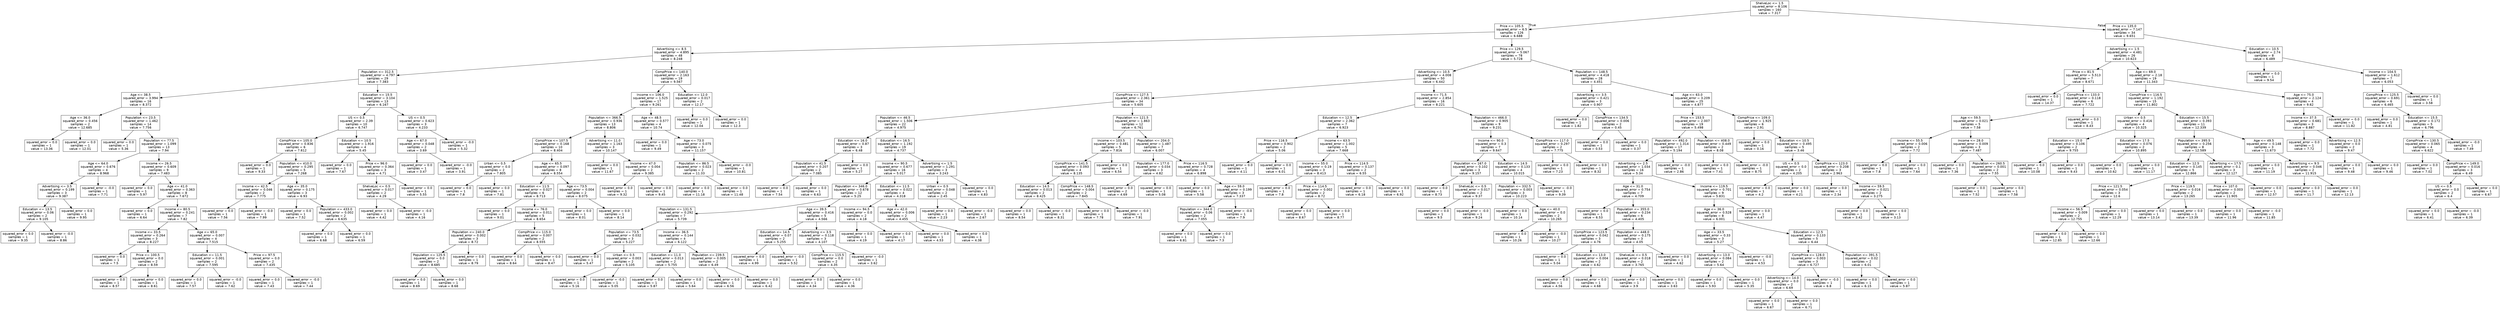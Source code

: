 digraph Tree {
node [shape=box, fontname="helvetica"] ;
edge [fontname="helvetica"] ;
0 [label="ShelveLoc <= 1.5\nsquared_error = 8.106\nsamples = 160\nvalue = 7.317"] ;
1 [label="Price <= 105.5\nsquared_error = 6.5\nsamples = 126\nvalue = 6.688"] ;
0 -> 1 [labeldistance=2.5, labelangle=45, headlabel="True"] ;
2 [label="Advertising <= 8.5\nsquared_error = 4.895\nsamples = 48\nvalue = 8.248"] ;
1 -> 2 ;
3 [label="Population <= 312.5\nsquared_error = 4.797\nsamples = 29\nvalue = 7.383"] ;
2 -> 3 ;
4 [label="Age <= 38.5\nsquared_error = 3.994\nsamples = 16\nvalue = 8.372"] ;
3 -> 4 ;
5 [label="Age <= 36.0\nsquared_error = 0.456\nsamples = 2\nvalue = 12.685"] ;
4 -> 5 ;
6 [label="squared_error = 0.0\nsamples = 1\nvalue = 13.36"] ;
5 -> 6 ;
7 [label="squared_error = 0.0\nsamples = 1\nvalue = 12.01"] ;
5 -> 7 ;
8 [label="Population <= 23.5\nsquared_error = 1.462\nsamples = 14\nvalue = 7.756"] ;
4 -> 8 ;
9 [label="squared_error = 0.0\nsamples = 1\nvalue = 5.36"] ;
8 -> 9 ;
10 [label="Population <= 77.5\nsquared_error = 1.099\nsamples = 13\nvalue = 7.94"] ;
8 -> 10 ;
11 [label="Age <= 64.0\nsquared_error = 0.676\nsamples = 4\nvalue = 8.968"] ;
10 -> 11 ;
12 [label="Advertising <= 3.5\nsquared_error = 0.199\nsamples = 3\nvalue = 9.387"] ;
11 -> 12 ;
13 [label="Education <= 13.5\nsquared_error = 0.06\nsamples = 2\nvalue = 9.105"] ;
12 -> 13 ;
14 [label="squared_error = 0.0\nsamples = 1\nvalue = 9.35"] ;
13 -> 14 ;
15 [label="squared_error = -0.0\nsamples = 1\nvalue = 8.86"] ;
13 -> 15 ;
16 [label="squared_error = 0.0\nsamples = 1\nvalue = 9.95"] ;
12 -> 16 ;
17 [label="squared_error = -0.0\nsamples = 1\nvalue = 7.71"] ;
11 -> 17 ;
18 [label="Income <= 26.5\nsquared_error = 0.609\nsamples = 9\nvalue = 7.483"] ;
10 -> 18 ;
19 [label="squared_error = 0.0\nsamples = 1\nvalue = 5.97"] ;
18 -> 19 ;
20 [label="Age <= 41.0\nsquared_error = 0.363\nsamples = 8\nvalue = 7.672"] ;
18 -> 20 ;
21 [label="squared_error = 0.0\nsamples = 1\nvalue = 6.64"] ;
20 -> 21 ;
22 [label="Income <= 80.5\nsquared_error = 0.241\nsamples = 7\nvalue = 7.82"] ;
20 -> 22 ;
23 [label="Income <= 33.5\nsquared_error = 0.264\nsamples = 3\nvalue = 8.227"] ;
22 -> 23 ;
24 [label="squared_error = 0.0\nsamples = 1\nvalue = 7.5"] ;
23 -> 24 ;
25 [label="Price <= 100.5\nsquared_error = 0.0\nsamples = 2\nvalue = 8.59"] ;
23 -> 25 ;
26 [label="squared_error = 0.0\nsamples = 1\nvalue = 8.57"] ;
25 -> 26 ;
27 [label="squared_error = 0.0\nsamples = 1\nvalue = 8.61"] ;
25 -> 27 ;
28 [label="Age <= 65.0\nsquared_error = 0.007\nsamples = 4\nvalue = 7.515"] ;
22 -> 28 ;
29 [label="Education <= 11.5\nsquared_error = 0.001\nsamples = 2\nvalue = 7.595"] ;
28 -> 29 ;
30 [label="squared_error = 0.0\nsamples = 1\nvalue = 7.57"] ;
29 -> 30 ;
31 [label="squared_error = -0.0\nsamples = 1\nvalue = 7.62"] ;
29 -> 31 ;
32 [label="Price <= 97.5\nsquared_error = 0.0\nsamples = 2\nvalue = 7.435"] ;
28 -> 32 ;
33 [label="squared_error = 0.0\nsamples = 1\nvalue = 7.43"] ;
32 -> 33 ;
34 [label="squared_error = -0.0\nsamples = 1\nvalue = 7.44"] ;
32 -> 34 ;
35 [label="Education <= 15.5\nsquared_error = 3.104\nsamples = 13\nvalue = 6.167"] ;
3 -> 35 ;
36 [label="US <= 0.5\nsquared_error = 2.39\nsamples = 10\nvalue = 6.747"] ;
35 -> 36 ;
37 [label="CompPrice <= 105.0\nsquared_error = 0.836\nsamples = 6\nvalue = 7.612"] ;
36 -> 37 ;
38 [label="squared_error = 0.0\nsamples = 1\nvalue = 9.33"] ;
37 -> 38 ;
39 [label="Population <= 410.0\nsquared_error = 0.295\nsamples = 5\nvalue = 7.268"] ;
37 -> 39 ;
40 [label="Income <= 42.5\nsquared_error = 0.046\nsamples = 2\nvalue = 7.775"] ;
39 -> 40 ;
41 [label="squared_error = 0.0\nsamples = 1\nvalue = 7.56"] ;
40 -> 41 ;
42 [label="squared_error = -0.0\nsamples = 1\nvalue = 7.99"] ;
40 -> 42 ;
43 [label="Age <= 35.0\nsquared_error = 0.175\nsamples = 3\nvalue = 6.93"] ;
39 -> 43 ;
44 [label="squared_error = 0.0\nsamples = 1\nvalue = 7.52"] ;
43 -> 44 ;
45 [label="Population <= 433.0\nsquared_error = 0.002\nsamples = 2\nvalue = 6.635"] ;
43 -> 45 ;
46 [label="squared_error = 0.0\nsamples = 1\nvalue = 6.68"] ;
45 -> 46 ;
47 [label="squared_error = 0.0\nsamples = 1\nvalue = 6.59"] ;
45 -> 47 ;
48 [label="Education <= 10.5\nsquared_error = 1.916\nsamples = 4\nvalue = 5.45"] ;
36 -> 48 ;
49 [label="squared_error = 0.0\nsamples = 1\nvalue = 7.67"] ;
48 -> 49 ;
50 [label="Price <= 96.0\nsquared_error = 0.364\nsamples = 3\nvalue = 4.71"] ;
48 -> 50 ;
51 [label="ShelveLoc <= 0.5\nsquared_error = 0.017\nsamples = 2\nvalue = 4.29"] ;
50 -> 51 ;
52 [label="squared_error = 0.0\nsamples = 1\nvalue = 4.42"] ;
51 -> 52 ;
53 [label="squared_error = -0.0\nsamples = 1\nvalue = 4.16"] ;
51 -> 53 ;
54 [label="squared_error = 0.0\nsamples = 1\nvalue = 5.55"] ;
50 -> 54 ;
55 [label="US <= 0.5\nsquared_error = 0.623\nsamples = 3\nvalue = 4.233"] ;
35 -> 55 ;
56 [label="Age <= 67.0\nsquared_error = 0.048\nsamples = 2\nvalue = 3.69"] ;
55 -> 56 ;
57 [label="squared_error = 0.0\nsamples = 1\nvalue = 3.47"] ;
56 -> 57 ;
58 [label="squared_error = -0.0\nsamples = 1\nvalue = 3.91"] ;
56 -> 58 ;
59 [label="squared_error = -0.0\nsamples = 1\nvalue = 5.32"] ;
55 -> 59 ;
60 [label="CompPrice <= 140.0\nsquared_error = 2.163\nsamples = 19\nvalue = 9.567"] ;
2 -> 60 ;
61 [label="Income <= 106.0\nsquared_error = 1.525\nsamples = 17\nvalue = 9.261"] ;
60 -> 61 ;
62 [label="Population <= 366.5\nsquared_error = 0.936\nsamples = 13\nvalue = 8.806"] ;
61 -> 62 ;
63 [label="CompPrice <= 107.5\nsquared_error = 0.168\nsamples = 10\nvalue = 8.404"] ;
62 -> 63 ;
64 [label="Urban <= 0.5\nsquared_error = 0.0\nsamples = 2\nvalue = 7.805"] ;
63 -> 64 ;
65 [label="squared_error = 0.0\nsamples = 1\nvalue = 7.8"] ;
64 -> 65 ;
66 [label="squared_error = 0.0\nsamples = 1\nvalue = 7.81"] ;
64 -> 66 ;
67 [label="Age <= 65.5\nsquared_error = 0.097\nsamples = 8\nvalue = 8.554"] ;
63 -> 67 ;
68 [label="Education <= 11.5\nsquared_error = 0.027\nsamples = 6\nvalue = 8.713"] ;
67 -> 68 ;
69 [label="squared_error = 0.0\nsamples = 1\nvalue = 9.01"] ;
68 -> 69 ;
70 [label="Income <= 76.0\nsquared_error = 0.011\nsamples = 5\nvalue = 8.654"] ;
68 -> 70 ;
71 [label="Population <= 240.0\nsquared_error = 0.002\nsamples = 3\nvalue = 8.72"] ;
70 -> 71 ;
72 [label="Population <= 125.5\nsquared_error = 0.0\nsamples = 2\nvalue = 8.685"] ;
71 -> 72 ;
73 [label="squared_error = 0.0\nsamples = 1\nvalue = 8.69"] ;
72 -> 73 ;
74 [label="squared_error = 0.0\nsamples = 1\nvalue = 8.68"] ;
72 -> 74 ;
75 [label="squared_error = 0.0\nsamples = 1\nvalue = 8.79"] ;
71 -> 75 ;
76 [label="CompPrice <= 115.0\nsquared_error = 0.007\nsamples = 2\nvalue = 8.555"] ;
70 -> 76 ;
77 [label="squared_error = 0.0\nsamples = 1\nvalue = 8.64"] ;
76 -> 77 ;
78 [label="squared_error = 0.0\nsamples = 1\nvalue = 8.47"] ;
76 -> 78 ;
79 [label="Age <= 73.5\nsquared_error = 0.004\nsamples = 2\nvalue = 8.075"] ;
67 -> 79 ;
80 [label="squared_error = 0.0\nsamples = 1\nvalue = 8.01"] ;
79 -> 80 ;
81 [label="squared_error = 0.0\nsamples = 1\nvalue = 8.14"] ;
79 -> 81 ;
82 [label="Advertising <= 11.0\nsquared_error = 1.163\nsamples = 3\nvalue = 10.147"] ;
62 -> 82 ;
83 [label="squared_error = 0.0\nsamples = 1\nvalue = 11.67"] ;
82 -> 83 ;
84 [label="Income <= 47.0\nsquared_error = 0.004\nsamples = 2\nvalue = 9.385"] ;
82 -> 84 ;
85 [label="squared_error = 0.0\nsamples = 1\nvalue = 9.32"] ;
84 -> 85 ;
86 [label="squared_error = 0.0\nsamples = 1\nvalue = 9.45"] ;
84 -> 86 ;
87 [label="Age <= 48.5\nsquared_error = 0.577\nsamples = 4\nvalue = 10.74"] ;
61 -> 87 ;
88 [label="squared_error = 0.0\nsamples = 1\nvalue = 9.49"] ;
87 -> 88 ;
89 [label="Age <= 73.0\nsquared_error = 0.075\nsamples = 3\nvalue = 11.157"] ;
87 -> 89 ;
90 [label="Population <= 86.5\nsquared_error = 0.023\nsamples = 2\nvalue = 11.33"] ;
89 -> 90 ;
91 [label="squared_error = 0.0\nsamples = 1\nvalue = 11.18"] ;
90 -> 91 ;
92 [label="squared_error = 0.0\nsamples = 1\nvalue = 11.48"] ;
90 -> 92 ;
93 [label="squared_error = -0.0\nsamples = 1\nvalue = 10.81"] ;
89 -> 93 ;
94 [label="Education <= 12.0\nsquared_error = 0.017\nsamples = 2\nvalue = 12.17"] ;
60 -> 94 ;
95 [label="squared_error = 0.0\nsamples = 1\nvalue = 12.04"] ;
94 -> 95 ;
96 [label="squared_error = 0.0\nsamples = 1\nvalue = 12.3"] ;
94 -> 96 ;
97 [label="Price <= 129.5\nsquared_error = 5.067\nsamples = 78\nvalue = 5.728"] ;
1 -> 97 ;
98 [label="Advertising <= 10.5\nsquared_error = 4.008\nsamples = 50\nvalue = 6.442"] ;
97 -> 98 ;
99 [label="CompPrice <= 127.5\nsquared_error = 2.361\nsamples = 34\nvalue = 5.605"] ;
98 -> 99 ;
100 [label="Population <= 46.5\nsquared_error = 1.506\nsamples = 22\nvalue = 4.975"] ;
99 -> 100 ;
101 [label="Education <= 16.0\nsquared_error = 0.87\nsamples = 3\nvalue = 6.48"] ;
100 -> 101 ;
102 [label="Population <= 41.5\nsquared_error = 0.207\nsamples = 2\nvalue = 7.085"] ;
101 -> 102 ;
103 [label="squared_error = 0.0\nsamples = 1\nvalue = 7.54"] ;
102 -> 103 ;
104 [label="squared_error = 0.0\nsamples = 1\nvalue = 6.63"] ;
102 -> 104 ;
105 [label="squared_error = 0.0\nsamples = 1\nvalue = 5.27"] ;
101 -> 105 ;
106 [label="Education <= 16.5\nsquared_error = 1.192\nsamples = 19\nvalue = 4.737"] ;
100 -> 106 ;
107 [label="Income <= 90.5\nsquared_error = 0.677\nsamples = 16\nvalue = 5.017"] ;
106 -> 107 ;
108 [label="Population <= 346.0\nsquared_error = 0.678\nsamples = 12\nvalue = 5.25"] ;
107 -> 108 ;
109 [label="Population <= 131.5\nsquared_error = 0.292\nsamples = 7\nvalue = 5.739"] ;
108 -> 109 ;
110 [label="Population <= 73.5\nsquared_error = 0.032\nsamples = 3\nvalue = 5.227"] ;
109 -> 110 ;
111 [label="squared_error = 0.0\nsamples = 1\nvalue = 5.47"] ;
110 -> 111 ;
112 [label="Urban <= 0.5\nsquared_error = 0.003\nsamples = 2\nvalue = 5.105"] ;
110 -> 112 ;
113 [label="squared_error = 0.0\nsamples = 1\nvalue = 5.16"] ;
112 -> 113 ;
114 [label="squared_error = -0.0\nsamples = 1\nvalue = 5.05"] ;
112 -> 114 ;
115 [label="Income <= 36.5\nsquared_error = 0.144\nsamples = 4\nvalue = 6.122"] ;
109 -> 115 ;
116 [label="Education <= 11.0\nsquared_error = 0.013\nsamples = 2\nvalue = 5.755"] ;
115 -> 116 ;
117 [label="squared_error = 0.0\nsamples = 1\nvalue = 5.87"] ;
116 -> 117 ;
118 [label="squared_error = 0.0\nsamples = 1\nvalue = 5.64"] ;
116 -> 118 ;
119 [label="Population <= 239.5\nsquared_error = 0.005\nsamples = 2\nvalue = 6.49"] ;
115 -> 119 ;
120 [label="squared_error = 0.0\nsamples = 1\nvalue = 6.56"] ;
119 -> 120 ;
121 [label="squared_error = 0.0\nsamples = 1\nvalue = 6.42"] ;
119 -> 121 ;
122 [label="Age <= 39.5\nsquared_error = 0.416\nsamples = 5\nvalue = 4.566"] ;
108 -> 122 ;
123 [label="Education <= 14.5\nsquared_error = 0.07\nsamples = 2\nvalue = 5.255"] ;
122 -> 123 ;
124 [label="squared_error = 0.0\nsamples = 1\nvalue = 4.99"] ;
123 -> 124 ;
125 [label="squared_error = -0.0\nsamples = 1\nvalue = 5.52"] ;
123 -> 125 ;
126 [label="Advertising <= 3.5\nsquared_error = 0.118\nsamples = 3\nvalue = 4.107"] ;
122 -> 126 ;
127 [label="CompPrice <= 115.5\nsquared_error = 0.0\nsamples = 2\nvalue = 4.35"] ;
126 -> 127 ;
128 [label="squared_error = 0.0\nsamples = 1\nvalue = 4.34"] ;
127 -> 128 ;
129 [label="squared_error = 0.0\nsamples = 1\nvalue = 4.36"] ;
127 -> 129 ;
130 [label="squared_error = -0.0\nsamples = 1\nvalue = 3.62"] ;
126 -> 130 ;
131 [label="Education <= 11.5\nsquared_error = 0.022\nsamples = 4\nvalue = 4.318"] ;
107 -> 131 ;
132 [label="Income <= 94.5\nsquared_error = 0.0\nsamples = 2\nvalue = 4.18"] ;
131 -> 132 ;
133 [label="squared_error = 0.0\nsamples = 1\nvalue = 4.19"] ;
132 -> 133 ;
134 [label="squared_error = 0.0\nsamples = 1\nvalue = 4.17"] ;
132 -> 134 ;
135 [label="Age <= 42.0\nsquared_error = 0.006\nsamples = 2\nvalue = 4.455"] ;
131 -> 135 ;
136 [label="squared_error = 0.0\nsamples = 1\nvalue = 4.53"] ;
135 -> 136 ;
137 [label="squared_error = 0.0\nsamples = 1\nvalue = 4.38"] ;
135 -> 137 ;
138 [label="Advertising <= 1.5\nsquared_error = 1.291\nsamples = 3\nvalue = 3.243"] ;
106 -> 138 ;
139 [label="Urban <= 0.5\nsquared_error = 0.048\nsamples = 2\nvalue = 2.45"] ;
138 -> 139 ;
140 [label="squared_error = 0.0\nsamples = 1\nvalue = 2.23"] ;
139 -> 140 ;
141 [label="squared_error = -0.0\nsamples = 1\nvalue = 2.67"] ;
139 -> 141 ;
142 [label="squared_error = 0.0\nsamples = 1\nvalue = 4.83"] ;
138 -> 142 ;
143 [label="Population <= 121.5\nsquared_error = 1.863\nsamples = 12\nvalue = 6.761"] ;
99 -> 143 ;
144 [label="Income <= 103.5\nsquared_error = 0.481\nsamples = 5\nvalue = 7.816"] ;
143 -> 144 ;
145 [label="CompPrice <= 141.5\nsquared_error = 0.093\nsamples = 4\nvalue = 8.135"] ;
144 -> 145 ;
146 [label="Education <= 14.5\nsquared_error = 0.013\nsamples = 2\nvalue = 8.425"] ;
145 -> 146 ;
147 [label="squared_error = 0.0\nsamples = 1\nvalue = 8.54"] ;
146 -> 147 ;
148 [label="squared_error = -0.0\nsamples = 1\nvalue = 8.31"] ;
146 -> 148 ;
149 [label="CompPrice <= 148.5\nsquared_error = 0.004\nsamples = 2\nvalue = 7.845"] ;
145 -> 149 ;
150 [label="squared_error = 0.0\nsamples = 1\nvalue = 7.78"] ;
149 -> 150 ;
151 [label="squared_error = -0.0\nsamples = 1\nvalue = 7.91"] ;
149 -> 151 ;
152 [label="squared_error = 0.0\nsamples = 1\nvalue = 6.54"] ;
144 -> 152 ;
153 [label="Population <= 204.0\nsquared_error = 1.487\nsamples = 7\nvalue = 6.007"] ;
143 -> 153 ;
154 [label="Population <= 177.0\nsquared_error = 0.034\nsamples = 3\nvalue = 4.82"] ;
153 -> 154 ;
155 [label="squared_error = 0.0\nsamples = 2\nvalue = 4.69"] ;
154 -> 155 ;
156 [label="squared_error = 0.0\nsamples = 1\nvalue = 5.08"] ;
154 -> 156 ;
157 [label="Price <= 116.5\nsquared_error = 0.728\nsamples = 4\nvalue = 6.898"] ;
153 -> 157 ;
158 [label="squared_error = 0.0\nsamples = 1\nvalue = 5.58"] ;
157 -> 158 ;
159 [label="Age <= 59.0\nsquared_error = 0.199\nsamples = 3\nvalue = 7.337"] ;
157 -> 159 ;
160 [label="Population <= 344.0\nsquared_error = 0.06\nsamples = 2\nvalue = 7.055"] ;
159 -> 160 ;
161 [label="squared_error = 0.0\nsamples = 1\nvalue = 6.81"] ;
160 -> 161 ;
162 [label="squared_error = 0.0\nsamples = 1\nvalue = 7.3"] ;
160 -> 162 ;
163 [label="squared_error = -0.0\nsamples = 1\nvalue = 7.9"] ;
159 -> 163 ;
164 [label="Income <= 71.5\nsquared_error = 2.854\nsamples = 16\nvalue = 8.221"] ;
98 -> 164 ;
165 [label="Education <= 12.5\nsquared_error = 2.362\nsamples = 7\nvalue = 6.923"] ;
164 -> 165 ;
166 [label="Price <= 116.5\nsquared_error = 0.902\nsamples = 2\nvalue = 5.06"] ;
165 -> 166 ;
167 [label="squared_error = 0.0\nsamples = 1\nvalue = 4.11"] ;
166 -> 167 ;
168 [label="squared_error = 0.0\nsamples = 1\nvalue = 6.01"] ;
166 -> 168 ;
169 [label="Income <= 63.5\nsquared_error = 1.002\nsamples = 5\nvalue = 7.668"] ;
165 -> 169 ;
170 [label="Income <= 55.0\nsquared_error = 0.19\nsamples = 3\nvalue = 8.413"] ;
169 -> 170 ;
171 [label="squared_error = 0.0\nsamples = 1\nvalue = 7.8"] ;
170 -> 171 ;
172 [label="Price <= 114.5\nsquared_error = 0.002\nsamples = 2\nvalue = 8.72"] ;
170 -> 172 ;
173 [label="squared_error = 0.0\nsamples = 1\nvalue = 8.67"] ;
172 -> 173 ;
174 [label="squared_error = 0.0\nsamples = 1\nvalue = 8.77"] ;
172 -> 174 ;
175 [label="Price <= 114.5\nsquared_error = 0.137\nsamples = 2\nvalue = 6.55"] ;
169 -> 175 ;
176 [label="squared_error = 0.0\nsamples = 1\nvalue = 6.18"] ;
175 -> 176 ;
177 [label="squared_error = 0.0\nsamples = 1\nvalue = 6.92"] ;
175 -> 177 ;
178 [label="Population <= 466.0\nsquared_error = 0.905\nsamples = 9\nvalue = 9.231"] ;
164 -> 178 ;
179 [label="Income <= 90.0\nsquared_error = 0.3\nsamples = 7\nvalue = 9.647"] ;
178 -> 179 ;
180 [label="Population <= 167.0\nsquared_error = 0.102\nsamples = 3\nvalue = 9.157"] ;
179 -> 180 ;
181 [label="squared_error = 0.0\nsamples = 1\nvalue = 8.73"] ;
180 -> 181 ;
182 [label="ShelveLoc <= 0.5\nsquared_error = 0.017\nsamples = 2\nvalue = 9.37"] ;
180 -> 182 ;
183 [label="squared_error = 0.0\nsamples = 1\nvalue = 9.5"] ;
182 -> 183 ;
184 [label="squared_error = -0.0\nsamples = 1\nvalue = 9.24"] ;
182 -> 184 ;
185 [label="Education <= 14.5\nsquared_error = 0.133\nsamples = 4\nvalue = 10.015"] ;
179 -> 185 ;
186 [label="Population <= 332.5\nsquared_error = 0.003\nsamples = 3\nvalue = 10.223"] ;
185 -> 186 ;
187 [label="squared_error = 0.0\nsamples = 1\nvalue = 10.14"] ;
186 -> 187 ;
188 [label="Age <= 40.0\nsquared_error = 0.0\nsamples = 2\nvalue = 10.265"] ;
186 -> 188 ;
189 [label="squared_error = 0.0\nsamples = 1\nvalue = 10.26"] ;
188 -> 189 ;
190 [label="squared_error = -0.0\nsamples = 1\nvalue = 10.27"] ;
188 -> 190 ;
191 [label="squared_error = -0.0\nsamples = 1\nvalue = 9.39"] ;
185 -> 191 ;
192 [label="CompPrice <= 117.0\nsquared_error = 0.297\nsamples = 2\nvalue = 7.775"] ;
178 -> 192 ;
193 [label="squared_error = 0.0\nsamples = 1\nvalue = 7.23"] ;
192 -> 193 ;
194 [label="squared_error = 0.0\nsamples = 1\nvalue = 8.32"] ;
192 -> 194 ;
195 [label="Population <= 148.5\nsquared_error = 4.418\nsamples = 28\nvalue = 4.451"] ;
97 -> 195 ;
196 [label="Advertising <= 3.5\nsquared_error = 0.421\nsamples = 3\nvalue = 0.907"] ;
195 -> 196 ;
197 [label="squared_error = 0.0\nsamples = 1\nvalue = 1.82"] ;
196 -> 197 ;
198 [label="CompPrice <= 134.5\nsquared_error = 0.006\nsamples = 2\nvalue = 0.45"] ;
196 -> 198 ;
199 [label="squared_error = 0.0\nsamples = 1\nvalue = 0.53"] ;
198 -> 199 ;
200 [label="squared_error = 0.0\nsamples = 1\nvalue = 0.37"] ;
198 -> 200 ;
201 [label="Age <= 63.0\nsquared_error = 3.209\nsamples = 25\nvalue = 4.877"] ;
195 -> 201 ;
202 [label="Price <= 153.5\nsquared_error = 2.007\nsamples = 19\nvalue = 5.498"] ;
201 -> 202 ;
203 [label="Population <= 492.0\nsquared_error = 1.314\nsamples = 17\nvalue = 5.194"] ;
202 -> 203 ;
204 [label="Advertising <= 2.5\nsquared_error = 1.034\nsamples = 16\nvalue = 5.34"] ;
203 -> 204 ;
205 [label="Age <= 31.0\nsquared_error = 0.754\nsamples = 7\nvalue = 4.709"] ;
204 -> 205 ;
206 [label="squared_error = 0.0\nsamples = 1\nvalue = 6.53"] ;
205 -> 206 ;
207 [label="Population <= 355.0\nsquared_error = 0.234\nsamples = 6\nvalue = 4.405"] ;
205 -> 207 ;
208 [label="CompPrice <= 123.5\nsquared_error = 0.042\nsamples = 3\nvalue = 4.76"] ;
207 -> 208 ;
209 [label="squared_error = 0.0\nsamples = 1\nvalue = 5.04"] ;
208 -> 209 ;
210 [label="Education <= 13.0\nsquared_error = 0.004\nsamples = 2\nvalue = 4.62"] ;
208 -> 210 ;
211 [label="squared_error = 0.0\nsamples = 1\nvalue = 4.56"] ;
210 -> 211 ;
212 [label="squared_error = 0.0\nsamples = 1\nvalue = 4.68"] ;
210 -> 212 ;
213 [label="Population <= 448.0\nsquared_error = 0.175\nsamples = 3\nvalue = 4.05"] ;
207 -> 213 ;
214 [label="ShelveLoc <= 0.5\nsquared_error = 0.018\nsamples = 2\nvalue = 3.765"] ;
213 -> 214 ;
215 [label="squared_error = 0.0\nsamples = 1\nvalue = 3.9"] ;
214 -> 215 ;
216 [label="squared_error = 0.0\nsamples = 1\nvalue = 3.63"] ;
214 -> 216 ;
217 [label="squared_error = 0.0\nsamples = 1\nvalue = 4.62"] ;
213 -> 217 ;
218 [label="Income <= 119.5\nsquared_error = 0.701\nsamples = 9\nvalue = 5.831"] ;
204 -> 218 ;
219 [label="Age <= 36.0\nsquared_error = 0.528\nsamples = 8\nvalue = 6.001"] ;
218 -> 219 ;
220 [label="Age <= 33.5\nsquared_error = 0.33\nsamples = 3\nvalue = 5.27"] ;
219 -> 220 ;
221 [label="Advertising <= 13.0\nsquared_error = 0.084\nsamples = 2\nvalue = 5.64"] ;
220 -> 221 ;
222 [label="squared_error = 0.0\nsamples = 1\nvalue = 5.93"] ;
221 -> 222 ;
223 [label="squared_error = 0.0\nsamples = 1\nvalue = 5.35"] ;
221 -> 223 ;
224 [label="squared_error = -0.0\nsamples = 1\nvalue = 4.53"] ;
220 -> 224 ;
225 [label="Education <= 12.5\nsquared_error = 0.133\nsamples = 5\nvalue = 6.44"] ;
219 -> 225 ;
226 [label="CompPrice <= 128.0\nsquared_error = 0.003\nsamples = 3\nvalue = 6.727"] ;
225 -> 226 ;
227 [label="Advertising <= 14.0\nsquared_error = 0.0\nsamples = 2\nvalue = 6.69"] ;
226 -> 227 ;
228 [label="squared_error = 0.0\nsamples = 1\nvalue = 6.67"] ;
227 -> 228 ;
229 [label="squared_error = 0.0\nsamples = 1\nvalue = 6.71"] ;
227 -> 229 ;
230 [label="squared_error = -0.0\nsamples = 1\nvalue = 6.8"] ;
226 -> 230 ;
231 [label="Population <= 391.5\nsquared_error = 0.02\nsamples = 2\nvalue = 6.01"] ;
225 -> 231 ;
232 [label="squared_error = 0.0\nsamples = 1\nvalue = 6.15"] ;
231 -> 232 ;
233 [label="squared_error = 0.0\nsamples = 1\nvalue = 5.87"] ;
231 -> 233 ;
234 [label="squared_error = 0.0\nsamples = 1\nvalue = 4.47"] ;
218 -> 234 ;
235 [label="squared_error = -0.0\nsamples = 1\nvalue = 2.86"] ;
203 -> 235 ;
236 [label="Population <= 408.0\nsquared_error = 0.449\nsamples = 2\nvalue = 8.08"] ;
202 -> 236 ;
237 [label="squared_error = 0.0\nsamples = 1\nvalue = 7.41"] ;
236 -> 237 ;
238 [label="squared_error = -0.0\nsamples = 1\nvalue = 8.75"] ;
236 -> 238 ;
239 [label="CompPrice <= 109.0\nsquared_error = 1.925\nsamples = 6\nvalue = 2.91"] ;
201 -> 239 ;
240 [label="squared_error = 0.0\nsamples = 1\nvalue = 0.16"] ;
239 -> 240 ;
241 [label="Education <= 10.5\nsquared_error = 0.495\nsamples = 5\nvalue = 3.46"] ;
239 -> 241 ;
242 [label="US <= 0.5\nsquared_error = 0.0\nsamples = 2\nvalue = 4.205"] ;
241 -> 242 ;
243 [label="squared_error = 0.0\nsamples = 1\nvalue = 4.2"] ;
242 -> 243 ;
244 [label="squared_error = 0.0\nsamples = 1\nvalue = 4.21"] ;
242 -> 244 ;
245 [label="CompPrice <= 123.0\nsquared_error = 0.208\nsamples = 3\nvalue = 2.963"] ;
241 -> 245 ;
246 [label="squared_error = 0.0\nsamples = 1\nvalue = 2.34"] ;
245 -> 246 ;
247 [label="Income <= 59.5\nsquared_error = 0.021\nsamples = 2\nvalue = 3.275"] ;
245 -> 247 ;
248 [label="squared_error = 0.0\nsamples = 1\nvalue = 3.42"] ;
247 -> 248 ;
249 [label="squared_error = 0.0\nsamples = 1\nvalue = 3.13"] ;
247 -> 249 ;
250 [label="Price <= 135.0\nsquared_error = 7.147\nsamples = 34\nvalue = 9.651"] ;
0 -> 250 [labeldistance=2.5, labelangle=-45, headlabel="False"] ;
251 [label="Advertising <= 1.5\nsquared_error = 4.481\nsamples = 26\nvalue = 10.623"] ;
250 -> 251 ;
252 [label="Price <= 81.5\nsquared_error = 5.513\nsamples = 7\nvalue = 8.671"] ;
251 -> 252 ;
253 [label="squared_error = 0.0\nsamples = 1\nvalue = 14.37"] ;
252 -> 253 ;
254 [label="CompPrice <= 133.0\nsquared_error = 0.118\nsamples = 6\nvalue = 7.722"] ;
252 -> 254 ;
255 [label="Age <= 59.5\nsquared_error = 0.021\nsamples = 5\nvalue = 7.58"] ;
254 -> 255 ;
256 [label="Income <= 55.5\nsquared_error = 0.006\nsamples = 2\nvalue = 7.72"] ;
255 -> 256 ;
257 [label="squared_error = 0.0\nsamples = 1\nvalue = 7.8"] ;
256 -> 257 ;
258 [label="squared_error = 0.0\nsamples = 1\nvalue = 7.64"] ;
256 -> 258 ;
259 [label="Income <= 28.0\nsquared_error = 0.009\nsamples = 3\nvalue = 7.487"] ;
255 -> 259 ;
260 [label="squared_error = 0.0\nsamples = 1\nvalue = 7.36"] ;
259 -> 260 ;
261 [label="Population <= 260.5\nsquared_error = 0.001\nsamples = 2\nvalue = 7.55"] ;
259 -> 261 ;
262 [label="squared_error = 0.0\nsamples = 1\nvalue = 7.52"] ;
261 -> 262 ;
263 [label="squared_error = 0.0\nsamples = 1\nvalue = 7.58"] ;
261 -> 263 ;
264 [label="squared_error = 0.0\nsamples = 1\nvalue = 8.43"] ;
254 -> 264 ;
265 [label="Age <= 69.0\nsquared_error = 2.18\nsamples = 19\nvalue = 11.343"] ;
251 -> 265 ;
266 [label="CompPrice <= 116.5\nsquared_error = 1.192\nsamples = 15\nvalue = 11.802"] ;
265 -> 266 ;
267 [label="Urban <= 0.5\nsquared_error = 0.416\nsamples = 4\nvalue = 10.325"] ;
266 -> 267 ;
268 [label="Education <= 15.0\nsquared_error = 0.106\nsamples = 2\nvalue = 9.755"] ;
267 -> 268 ;
269 [label="squared_error = 0.0\nsamples = 1\nvalue = 10.08"] ;
268 -> 269 ;
270 [label="squared_error = 0.0\nsamples = 1\nvalue = 9.43"] ;
268 -> 270 ;
271 [label="Education <= 17.5\nsquared_error = 0.076\nsamples = 2\nvalue = 10.895"] ;
267 -> 271 ;
272 [label="squared_error = 0.0\nsamples = 1\nvalue = 10.62"] ;
271 -> 272 ;
273 [label="squared_error = 0.0\nsamples = 1\nvalue = 11.17"] ;
271 -> 273 ;
274 [label="Education <= 15.5\nsquared_error = 0.393\nsamples = 11\nvalue = 12.339"] ;
266 -> 274 ;
275 [label="Population <= 395.5\nsquared_error = 0.256\nsamples = 8\nvalue = 12.589"] ;
274 -> 275 ;
276 [label="Education <= 12.5\nsquared_error = 0.145\nsamples = 5\nvalue = 12.866"] ;
275 -> 276 ;
277 [label="Price <= 121.5\nsquared_error = 0.054\nsamples = 3\nvalue = 12.6"] ;
276 -> 277 ;
278 [label="Income <= 56.5\nsquared_error = 0.009\nsamples = 2\nvalue = 12.755"] ;
277 -> 278 ;
279 [label="squared_error = 0.0\nsamples = 1\nvalue = 12.85"] ;
278 -> 279 ;
280 [label="squared_error = 0.0\nsamples = 1\nvalue = 12.66"] ;
278 -> 280 ;
281 [label="squared_error = 0.0\nsamples = 1\nvalue = 12.29"] ;
277 -> 281 ;
282 [label="Price <= 119.5\nsquared_error = 0.016\nsamples = 2\nvalue = 13.265"] ;
276 -> 282 ;
283 [label="squared_error = 0.0\nsamples = 1\nvalue = 13.14"] ;
282 -> 283 ;
284 [label="squared_error = 0.0\nsamples = 1\nvalue = 13.39"] ;
282 -> 284 ;
285 [label="Advertising <= 17.5\nsquared_error = 0.1\nsamples = 3\nvalue = 12.127"] ;
275 -> 285 ;
286 [label="Price <= 107.0\nsquared_error = 0.003\nsamples = 2\nvalue = 11.905"] ;
285 -> 286 ;
287 [label="squared_error = 0.0\nsamples = 1\nvalue = 11.96"] ;
286 -> 287 ;
288 [label="squared_error = -0.0\nsamples = 1\nvalue = 11.85"] ;
286 -> 288 ;
289 [label="squared_error = 0.0\nsamples = 1\nvalue = 12.57"] ;
285 -> 289 ;
290 [label="Age <= 49.5\nsquared_error = 0.148\nsamples = 3\nvalue = 11.673"] ;
274 -> 290 ;
291 [label="squared_error = 0.0\nsamples = 1\nvalue = 11.19"] ;
290 -> 291 ;
292 [label="Advertising <= 9.5\nsquared_error = 0.046\nsamples = 2\nvalue = 11.915"] ;
290 -> 292 ;
293 [label="squared_error = 0.0\nsamples = 1\nvalue = 11.7"] ;
292 -> 293 ;
294 [label="squared_error = 0.0\nsamples = 1\nvalue = 12.13"] ;
292 -> 294 ;
295 [label="Age <= 75.0\nsquared_error = 2.124\nsamples = 4\nvalue = 9.62"] ;
265 -> 295 ;
296 [label="Income <= 37.5\nsquared_error = 0.681\nsamples = 3\nvalue = 8.887"] ;
295 -> 296 ;
297 [label="squared_error = 0.0\nsamples = 1\nvalue = 7.72"] ;
296 -> 297 ;
298 [label="Advertising <= 12.5\nsquared_error = 0.0\nsamples = 2\nvalue = 9.47"] ;
296 -> 298 ;
299 [label="squared_error = 0.0\nsamples = 1\nvalue = 9.48"] ;
298 -> 299 ;
300 [label="squared_error = 0.0\nsamples = 1\nvalue = 9.46"] ;
298 -> 300 ;
301 [label="squared_error = 0.0\nsamples = 1\nvalue = 11.82"] ;
295 -> 301 ;
302 [label="Education <= 10.5\nsquared_error = 2.74\nsamples = 8\nvalue = 6.489"] ;
250 -> 302 ;
303 [label="squared_error = 0.0\nsamples = 1\nvalue = 9.54"] ;
302 -> 303 ;
304 [label="Income <= 104.5\nsquared_error = 1.612\nsamples = 7\nvalue = 6.053"] ;
302 -> 304 ;
305 [label="CompPrice <= 125.5\nsquared_error = 0.691\nsamples = 6\nvalue = 6.465"] ;
304 -> 305 ;
306 [label="squared_error = 0.0\nsamples = 1\nvalue = 4.81"] ;
305 -> 306 ;
307 [label="Education <= 15.5\nsquared_error = 0.172\nsamples = 5\nvalue = 6.796"] ;
305 -> 307 ;
308 [label="CompPrice <= 130.5\nsquared_error = 0.065\nsamples = 4\nvalue = 6.622"] ;
307 -> 308 ;
309 [label="squared_error = 0.0\nsamples = 1\nvalue = 7.02"] ;
308 -> 309 ;
310 [label="CompPrice <= 149.0\nsquared_error = 0.016\nsamples = 3\nvalue = 6.49"] ;
308 -> 310 ;
311 [label="US <= 0.5\nsquared_error = 0.0\nsamples = 2\nvalue = 6.4"] ;
310 -> 311 ;
312 [label="squared_error = 0.0\nsamples = 1\nvalue = 6.41"] ;
311 -> 312 ;
313 [label="squared_error = -0.0\nsamples = 1\nvalue = 6.39"] ;
311 -> 313 ;
314 [label="squared_error = 0.0\nsamples = 1\nvalue = 6.67"] ;
310 -> 314 ;
315 [label="squared_error = -0.0\nsamples = 1\nvalue = 7.49"] ;
307 -> 315 ;
316 [label="squared_error = 0.0\nsamples = 1\nvalue = 3.58"] ;
304 -> 316 ;
}